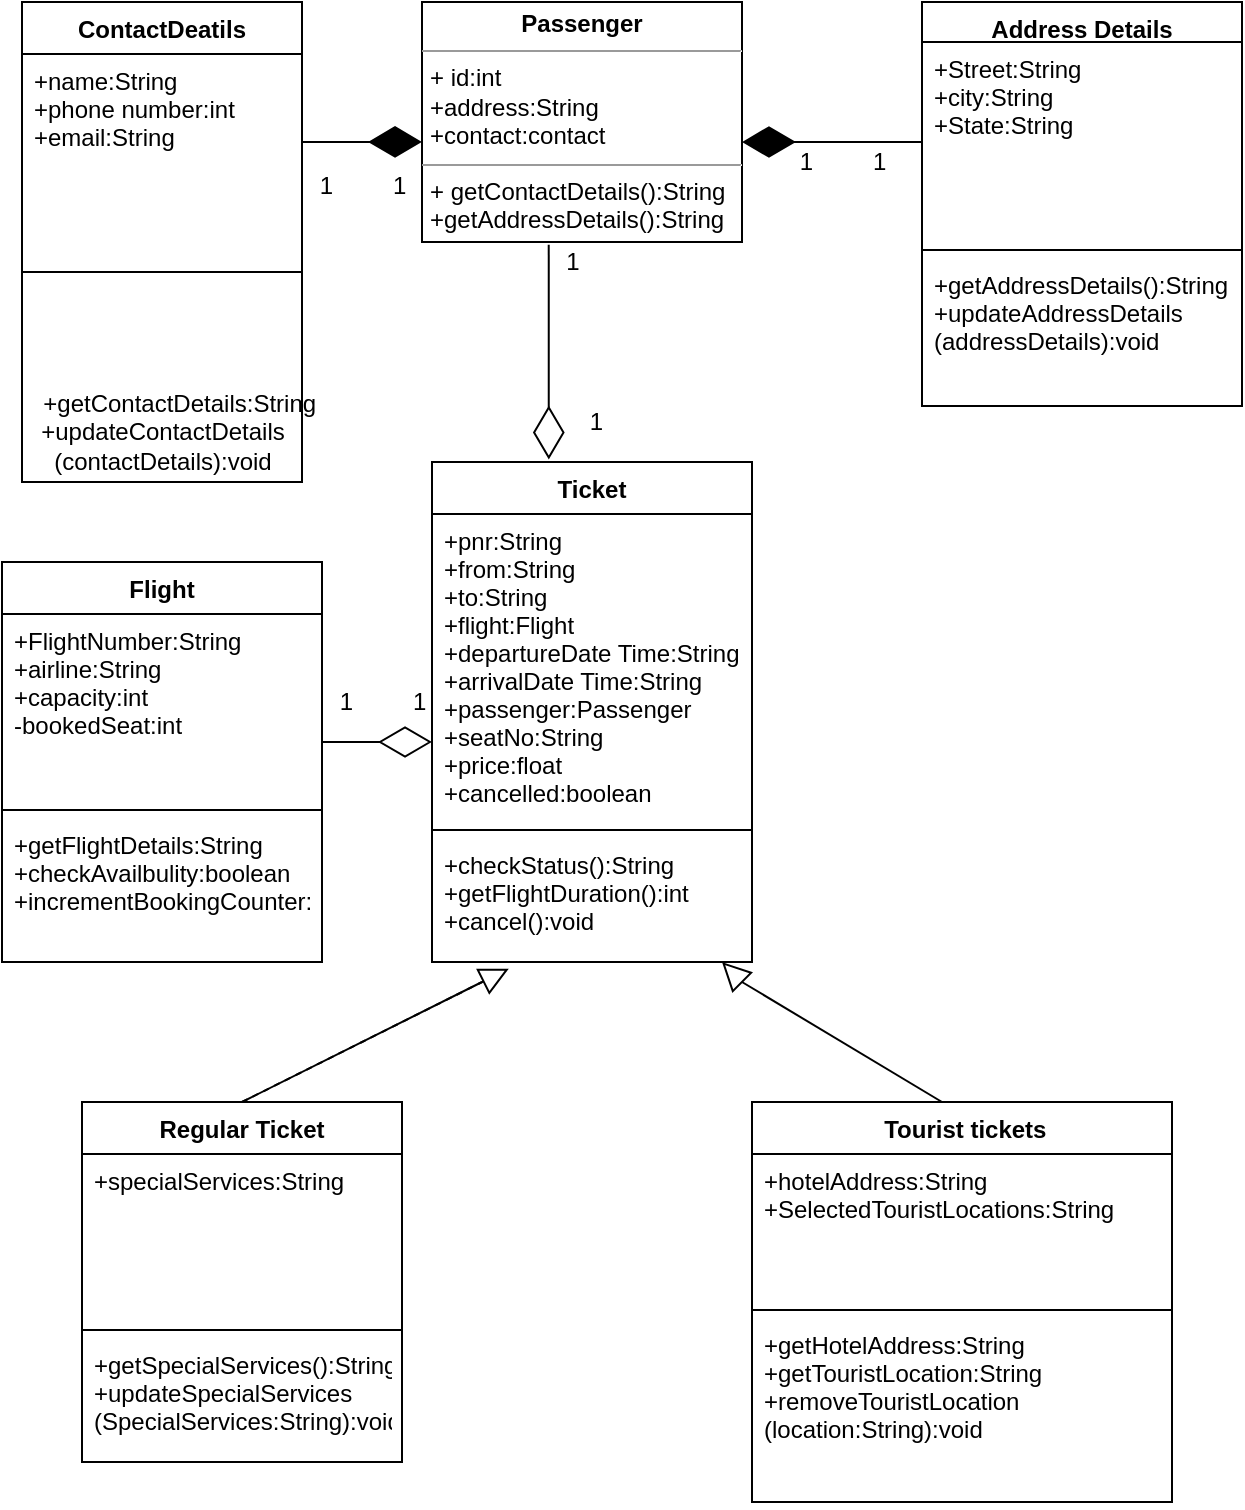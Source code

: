<mxfile version="14.0.4" type="device"><diagram id="3rlu_1IY0NyqIs20cDHC" name="Page-1"><mxGraphModel dx="782" dy="437" grid="1" gridSize="10" guides="1" tooltips="1" connect="1" arrows="1" fold="1" page="1" pageScale="1" pageWidth="850" pageHeight="1100" math="0" shadow="0"><root><mxCell id="0"/><mxCell id="1" parent="0"/><mxCell id="HXnArMQXD6gDU_W8nzVq-5" value="ContactDeatils" style="swimlane;fontStyle=1;align=center;verticalAlign=top;childLayout=stackLayout;horizontal=1;startSize=26;horizontalStack=0;resizeParent=1;resizeParentMax=0;resizeLast=0;collapsible=1;marginBottom=0;" parent="1" vertex="1"><mxGeometry x="140" width="140" height="240" as="geometry"/></mxCell><mxCell id="HXnArMQXD6gDU_W8nzVq-6" value="+name:String&#10;+phone number:int&#10;+email:String&#10;" style="text;strokeColor=none;fillColor=none;align=left;verticalAlign=top;spacingLeft=4;spacingRight=4;overflow=hidden;rotatable=0;points=[[0,0.5],[1,0.5]];portConstraint=eastwest;" parent="HXnArMQXD6gDU_W8nzVq-5" vertex="1"><mxGeometry y="26" width="140" height="54" as="geometry"/></mxCell><mxCell id="HXnArMQXD6gDU_W8nzVq-25" style="edgeStyle=orthogonalEdgeStyle;rounded=0;orthogonalLoop=1;jettySize=auto;html=1;exitX=1;exitY=0.5;exitDx=0;exitDy=0;" parent="HXnArMQXD6gDU_W8nzVq-5" source="HXnArMQXD6gDU_W8nzVq-6" target="HXnArMQXD6gDU_W8nzVq-6" edge="1"><mxGeometry relative="1" as="geometry"/></mxCell><mxCell id="HXnArMQXD6gDU_W8nzVq-7" value="" style="line;strokeWidth=1;fillColor=none;align=left;verticalAlign=middle;spacingTop=-1;spacingLeft=3;spacingRight=3;rotatable=0;labelPosition=right;points=[];portConstraint=eastwest;" parent="HXnArMQXD6gDU_W8nzVq-5" vertex="1"><mxGeometry y="80" width="140" height="110" as="geometry"/></mxCell><mxCell id="DT7ApLH3i8gXEQGX94t0-1" value="&amp;nbsp; &amp;nbsp; &amp;nbsp;+getContactDetails:String&lt;br&gt;+updateContactDetails&lt;br&gt;(contactDetails):void&lt;br&gt;" style="text;html=1;align=center;verticalAlign=middle;resizable=0;points=[];autosize=1;" vertex="1" parent="HXnArMQXD6gDU_W8nzVq-5"><mxGeometry y="190" width="140" height="50" as="geometry"/></mxCell><mxCell id="HXnArMQXD6gDU_W8nzVq-9" value="Address Details" style="swimlane;fontStyle=1;align=center;verticalAlign=top;childLayout=stackLayout;horizontal=1;startSize=20;horizontalStack=0;resizeParent=1;resizeParentMax=0;resizeLast=0;collapsible=1;marginBottom=0;" parent="1" vertex="1"><mxGeometry x="590" width="160" height="202" as="geometry"/></mxCell><mxCell id="HXnArMQXD6gDU_W8nzVq-10" value="+Street:String&#10;+city:String&#10;+State:String" style="text;strokeColor=none;fillColor=none;align=left;verticalAlign=top;spacingLeft=4;spacingRight=4;overflow=hidden;rotatable=0;points=[[0,0.5],[1,0.5]];portConstraint=eastwest;" parent="HXnArMQXD6gDU_W8nzVq-9" vertex="1"><mxGeometry y="20" width="160" height="100" as="geometry"/></mxCell><mxCell id="HXnArMQXD6gDU_W8nzVq-11" value="" style="line;strokeWidth=1;fillColor=none;align=left;verticalAlign=middle;spacingTop=-1;spacingLeft=3;spacingRight=3;rotatable=0;labelPosition=right;points=[];portConstraint=eastwest;" parent="HXnArMQXD6gDU_W8nzVq-9" vertex="1"><mxGeometry y="120" width="160" height="8" as="geometry"/></mxCell><mxCell id="HXnArMQXD6gDU_W8nzVq-12" value="+getAddressDetails():String&#10;+updateAddressDetails&#10;(addressDetails):void&#10;" style="text;strokeColor=none;fillColor=none;align=left;verticalAlign=top;spacingLeft=4;spacingRight=4;overflow=hidden;rotatable=0;points=[[0,0.5],[1,0.5]];portConstraint=eastwest;" parent="HXnArMQXD6gDU_W8nzVq-9" vertex="1"><mxGeometry y="128" width="160" height="74" as="geometry"/></mxCell><mxCell id="HXnArMQXD6gDU_W8nzVq-13" value="Regular Ticket" style="swimlane;fontStyle=1;align=center;verticalAlign=top;childLayout=stackLayout;horizontal=1;startSize=26;horizontalStack=0;resizeParent=1;resizeParentMax=0;resizeLast=0;collapsible=1;marginBottom=0;" parent="1" vertex="1"><mxGeometry x="170" y="550" width="160" height="180" as="geometry"/></mxCell><mxCell id="HXnArMQXD6gDU_W8nzVq-14" value="+specialServices:String&#10;" style="text;strokeColor=none;fillColor=none;align=left;verticalAlign=top;spacingLeft=4;spacingRight=4;overflow=hidden;rotatable=0;points=[[0,0.5],[1,0.5]];portConstraint=eastwest;" parent="HXnArMQXD6gDU_W8nzVq-13" vertex="1"><mxGeometry y="26" width="160" height="84" as="geometry"/></mxCell><mxCell id="HXnArMQXD6gDU_W8nzVq-15" value="" style="line;strokeWidth=1;fillColor=none;align=left;verticalAlign=middle;spacingTop=-1;spacingLeft=3;spacingRight=3;rotatable=0;labelPosition=right;points=[];portConstraint=eastwest;" parent="HXnArMQXD6gDU_W8nzVq-13" vertex="1"><mxGeometry y="110" width="160" height="8" as="geometry"/></mxCell><mxCell id="HXnArMQXD6gDU_W8nzVq-16" value="+getSpecialServices():String&#10;+updateSpecialServices&#10;(SpecialServices:String):void" style="text;strokeColor=none;fillColor=none;align=left;verticalAlign=top;spacingLeft=4;spacingRight=4;overflow=hidden;rotatable=0;points=[[0,0.5],[1,0.5]];portConstraint=eastwest;" parent="HXnArMQXD6gDU_W8nzVq-13" vertex="1"><mxGeometry y="118" width="160" height="62" as="geometry"/></mxCell><mxCell id="HXnArMQXD6gDU_W8nzVq-17" value=" Tourist tickets" style="swimlane;fontStyle=1;align=center;verticalAlign=top;childLayout=stackLayout;horizontal=1;startSize=26;horizontalStack=0;resizeParent=1;resizeParentMax=0;resizeLast=0;collapsible=1;marginBottom=0;" parent="1" vertex="1"><mxGeometry x="505" y="550" width="210" height="200" as="geometry"/></mxCell><mxCell id="HXnArMQXD6gDU_W8nzVq-18" value="+hotelAddress:String&#10;+SelectedTouristLocations:String" style="text;strokeColor=none;fillColor=none;align=left;verticalAlign=top;spacingLeft=4;spacingRight=4;overflow=hidden;rotatable=0;points=[[0,0.5],[1,0.5]];portConstraint=eastwest;" parent="HXnArMQXD6gDU_W8nzVq-17" vertex="1"><mxGeometry y="26" width="210" height="74" as="geometry"/></mxCell><mxCell id="HXnArMQXD6gDU_W8nzVq-19" value="" style="line;strokeWidth=1;fillColor=none;align=left;verticalAlign=middle;spacingTop=-1;spacingLeft=3;spacingRight=3;rotatable=0;labelPosition=right;points=[];portConstraint=eastwest;" parent="HXnArMQXD6gDU_W8nzVq-17" vertex="1"><mxGeometry y="100" width="210" height="8" as="geometry"/></mxCell><mxCell id="HXnArMQXD6gDU_W8nzVq-20" value="+getHotelAddress:String&#10;+getTouristLocation:String&#10;+removeTouristLocation&#10;(location:String):void" style="text;strokeColor=none;fillColor=none;align=left;verticalAlign=top;spacingLeft=4;spacingRight=4;overflow=hidden;rotatable=0;points=[[0,0.5],[1,0.5]];portConstraint=eastwest;" parent="HXnArMQXD6gDU_W8nzVq-17" vertex="1"><mxGeometry y="108" width="210" height="92" as="geometry"/></mxCell><mxCell id="HXnArMQXD6gDU_W8nzVq-30" value="&lt;p style=&quot;margin: 0px ; margin-top: 4px ; text-align: center&quot;&gt;&lt;b&gt;Passenger&lt;/b&gt;&lt;/p&gt;&lt;hr size=&quot;1&quot;&gt;&lt;p style=&quot;margin: 0px ; margin-left: 4px&quot;&gt;+ id:int&lt;/p&gt;&lt;p style=&quot;margin: 0px ; margin-left: 4px&quot;&gt;+address:String&lt;/p&gt;&lt;p style=&quot;margin: 0px ; margin-left: 4px&quot;&gt;+contact:contact&lt;/p&gt;&lt;hr size=&quot;1&quot;&gt;&lt;p style=&quot;margin: 0px ; margin-left: 4px&quot;&gt;+ getContactDetails():String&lt;/p&gt;&lt;p style=&quot;margin: 0px ; margin-left: 4px&quot;&gt;+getAddressDetails():String&lt;/p&gt;" style="verticalAlign=top;align=left;overflow=fill;fontSize=12;fontFamily=Helvetica;html=1;" parent="1" vertex="1"><mxGeometry x="340" width="160" height="120" as="geometry"/></mxCell><mxCell id="DT7ApLH3i8gXEQGX94t0-2" value="" style="endArrow=diamondThin;endFill=1;endSize=24;html=1;entryX=0;entryY=0.583;entryDx=0;entryDy=0;entryPerimeter=0;" edge="1" parent="1" target="HXnArMQXD6gDU_W8nzVq-30"><mxGeometry width="160" relative="1" as="geometry"><mxPoint x="280" y="70" as="sourcePoint"/><mxPoint x="320" y="70" as="targetPoint"/><Array as="points"/></mxGeometry></mxCell><mxCell id="DT7ApLH3i8gXEQGX94t0-4" value="" style="endArrow=diamondThin;endFill=1;endSize=24;html=1;" edge="1" parent="1"><mxGeometry width="160" relative="1" as="geometry"><mxPoint x="590" y="70" as="sourcePoint"/><mxPoint x="500" y="70" as="targetPoint"/><Array as="points"><mxPoint x="550" y="70"/><mxPoint x="540" y="70"/><mxPoint x="560" y="70"/></Array></mxGeometry></mxCell><mxCell id="DT7ApLH3i8gXEQGX94t0-6" value="Ticket" style="swimlane;fontStyle=1;align=center;verticalAlign=top;childLayout=stackLayout;horizontal=1;startSize=26;horizontalStack=0;resizeParent=1;resizeParentMax=0;resizeLast=0;collapsible=1;marginBottom=0;" vertex="1" parent="1"><mxGeometry x="345" y="230" width="160" height="250" as="geometry"/></mxCell><mxCell id="DT7ApLH3i8gXEQGX94t0-7" value="+pnr:String&#10;+from:String&#10;+to:String&#10;+flight:Flight&#10;+departureDate Time:String&#10;+arrivalDate Time:String&#10;+passenger:Passenger&#10;+seatNo:String&#10;+price:float&#10;+cancelled:boolean" style="text;strokeColor=none;fillColor=none;align=left;verticalAlign=top;spacingLeft=4;spacingRight=4;overflow=hidden;rotatable=0;points=[[0,0.5],[1,0.5]];portConstraint=eastwest;" vertex="1" parent="DT7ApLH3i8gXEQGX94t0-6"><mxGeometry y="26" width="160" height="154" as="geometry"/></mxCell><mxCell id="DT7ApLH3i8gXEQGX94t0-8" value="" style="line;strokeWidth=1;fillColor=none;align=left;verticalAlign=middle;spacingTop=-1;spacingLeft=3;spacingRight=3;rotatable=0;labelPosition=right;points=[];portConstraint=eastwest;" vertex="1" parent="DT7ApLH3i8gXEQGX94t0-6"><mxGeometry y="180" width="160" height="8" as="geometry"/></mxCell><mxCell id="DT7ApLH3i8gXEQGX94t0-9" value="+checkStatus():String&#10;+getFlightDuration():int&#10;+cancel():void" style="text;strokeColor=none;fillColor=none;align=left;verticalAlign=top;spacingLeft=4;spacingRight=4;overflow=hidden;rotatable=0;points=[[0,0.5],[1,0.5]];portConstraint=eastwest;" vertex="1" parent="DT7ApLH3i8gXEQGX94t0-6"><mxGeometry y="188" width="160" height="62" as="geometry"/></mxCell><mxCell id="DT7ApLH3i8gXEQGX94t0-10" value="" style="endArrow=block;dashed=1;endFill=0;endSize=12;html=1;entryX=0.24;entryY=1.054;entryDx=0;entryDy=0;entryPerimeter=0;exitX=0.5;exitY=0;exitDx=0;exitDy=0;" edge="1" parent="1" source="HXnArMQXD6gDU_W8nzVq-13" target="DT7ApLH3i8gXEQGX94t0-9"><mxGeometry width="160" relative="1" as="geometry"><mxPoint x="210" y="540" as="sourcePoint"/><mxPoint x="370" y="540" as="targetPoint"/></mxGeometry></mxCell><mxCell id="DT7ApLH3i8gXEQGX94t0-11" value="" style="endArrow=none;html=1;rounded=0;" edge="1" parent="1"><mxGeometry relative="1" as="geometry"><mxPoint x="250" y="550" as="sourcePoint"/><mxPoint x="370" y="490" as="targetPoint"/><Array as="points"/></mxGeometry></mxCell><mxCell id="DT7ApLH3i8gXEQGX94t0-12" value="" style="endArrow=none;html=1;rounded=0;" edge="1" parent="1"><mxGeometry relative="1" as="geometry"><mxPoint x="500" y="490" as="sourcePoint"/><mxPoint x="600" y="550" as="targetPoint"/><Array as="points"/></mxGeometry></mxCell><mxCell id="DT7ApLH3i8gXEQGX94t0-13" value="" style="endArrow=block;dashed=1;endFill=0;endSize=12;html=1;" edge="1" parent="1"><mxGeometry width="160" relative="1" as="geometry"><mxPoint x="500" y="490" as="sourcePoint"/><mxPoint x="490" y="480" as="targetPoint"/><Array as="points"><mxPoint x="500" y="490"/></Array></mxGeometry></mxCell><mxCell id="DT7ApLH3i8gXEQGX94t0-15" value="1&amp;nbsp; &amp;nbsp; &amp;nbsp; &amp;nbsp; &amp;nbsp;1" style="text;html=1;align=center;verticalAlign=middle;resizable=0;points=[];autosize=1;" vertex="1" parent="1"><mxGeometry x="280" y="82" width="60" height="20" as="geometry"/></mxCell><mxCell id="DT7ApLH3i8gXEQGX94t0-16" value="1&amp;nbsp; &amp;nbsp; &amp;nbsp; &amp;nbsp; &amp;nbsp;1" style="text;html=1;align=center;verticalAlign=middle;resizable=0;points=[];autosize=1;" vertex="1" parent="1"><mxGeometry x="520" y="70" width="60" height="20" as="geometry"/></mxCell><mxCell id="DT7ApLH3i8gXEQGX94t0-17" value="" style="endArrow=diamondThin;endFill=0;endSize=24;html=1;exitX=0.396;exitY=1.011;exitDx=0;exitDy=0;exitPerimeter=0;entryX=0.365;entryY=-0.005;entryDx=0;entryDy=0;entryPerimeter=0;" edge="1" parent="1" source="HXnArMQXD6gDU_W8nzVq-30" target="DT7ApLH3i8gXEQGX94t0-6"><mxGeometry width="160" relative="1" as="geometry"><mxPoint x="400" y="180" as="sourcePoint"/><mxPoint x="560" y="180" as="targetPoint"/></mxGeometry></mxCell><mxCell id="DT7ApLH3i8gXEQGX94t0-18" value="1&amp;nbsp; &amp;nbsp; &amp;nbsp;&amp;nbsp;" style="text;html=1;align=center;verticalAlign=middle;resizable=0;points=[];autosize=1;" vertex="1" parent="1"><mxGeometry x="405" y="120" width="40" height="20" as="geometry"/></mxCell><mxCell id="DT7ApLH3i8gXEQGX94t0-19" value="1&amp;nbsp; &amp;nbsp; &amp;nbsp; &amp;nbsp;&amp;nbsp;" style="text;html=1;align=center;verticalAlign=middle;resizable=0;points=[];autosize=1;" vertex="1" parent="1"><mxGeometry x="415" y="200" width="50" height="20" as="geometry"/></mxCell><mxCell id="DT7ApLH3i8gXEQGX94t0-20" value="Flight" style="swimlane;fontStyle=1;align=center;verticalAlign=top;childLayout=stackLayout;horizontal=1;startSize=26;horizontalStack=0;resizeParent=1;resizeParentMax=0;resizeLast=0;collapsible=1;marginBottom=0;" vertex="1" parent="1"><mxGeometry x="130" y="280" width="160" height="200" as="geometry"/></mxCell><mxCell id="DT7ApLH3i8gXEQGX94t0-21" value="+FlightNumber:String&#10;+airline:String &#10;+capacity:int&#10;-bookedSeat:int" style="text;strokeColor=none;fillColor=none;align=left;verticalAlign=top;spacingLeft=4;spacingRight=4;overflow=hidden;rotatable=0;points=[[0,0.5],[1,0.5]];portConstraint=eastwest;" vertex="1" parent="DT7ApLH3i8gXEQGX94t0-20"><mxGeometry y="26" width="160" height="94" as="geometry"/></mxCell><mxCell id="DT7ApLH3i8gXEQGX94t0-22" value="" style="line;strokeWidth=1;fillColor=none;align=left;verticalAlign=middle;spacingTop=-1;spacingLeft=3;spacingRight=3;rotatable=0;labelPosition=right;points=[];portConstraint=eastwest;" vertex="1" parent="DT7ApLH3i8gXEQGX94t0-20"><mxGeometry y="120" width="160" height="8" as="geometry"/></mxCell><mxCell id="DT7ApLH3i8gXEQGX94t0-23" value="+getFlightDetails:String&#10;+checkAvailbulity:boolean&#10;+incrementBookingCounter:void" style="text;strokeColor=none;fillColor=none;align=left;verticalAlign=top;spacingLeft=4;spacingRight=4;overflow=hidden;rotatable=0;points=[[0,0.5],[1,0.5]];portConstraint=eastwest;" vertex="1" parent="DT7ApLH3i8gXEQGX94t0-20"><mxGeometry y="128" width="160" height="72" as="geometry"/></mxCell><mxCell id="DT7ApLH3i8gXEQGX94t0-24" value="" style="endArrow=diamondThin;endFill=0;endSize=24;html=1;" edge="1" parent="1"><mxGeometry width="160" relative="1" as="geometry"><mxPoint x="290" y="370" as="sourcePoint"/><mxPoint x="345" y="370" as="targetPoint"/><Array as="points"/></mxGeometry></mxCell><mxCell id="DT7ApLH3i8gXEQGX94t0-25" value="1&amp;nbsp; &amp;nbsp; &amp;nbsp; &amp;nbsp; &amp;nbsp;1" style="text;html=1;align=center;verticalAlign=middle;resizable=0;points=[];autosize=1;" vertex="1" parent="1"><mxGeometry x="290" y="340" width="60" height="20" as="geometry"/></mxCell></root></mxGraphModel></diagram></mxfile>